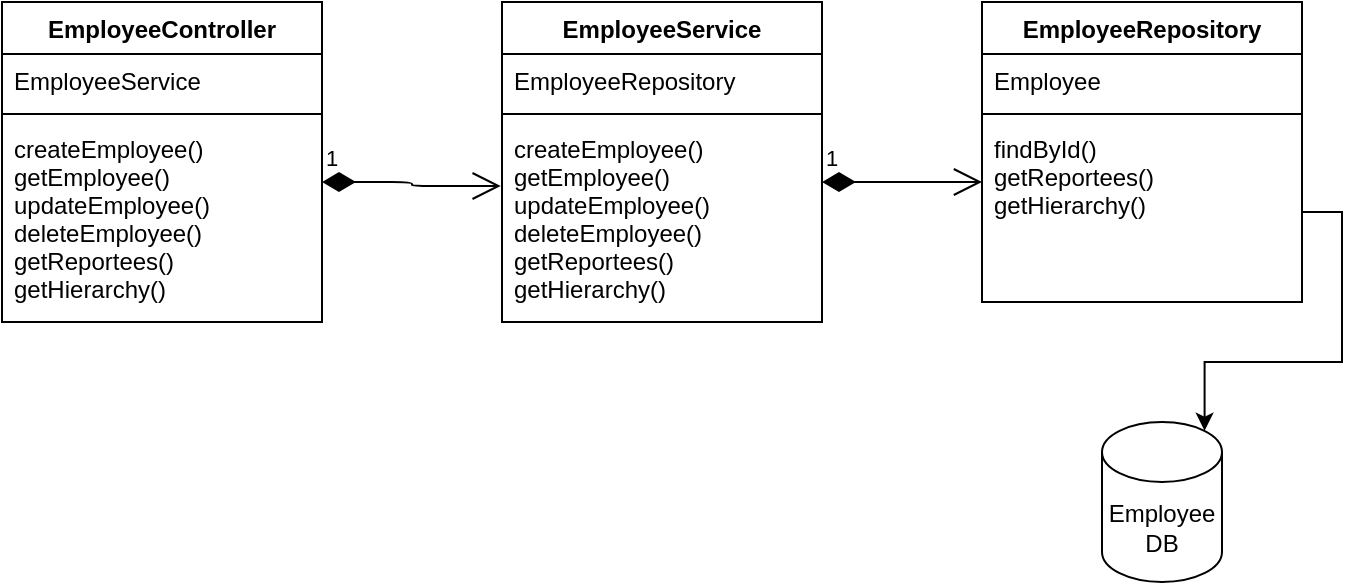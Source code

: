 <mxfile version="15.3.8" type="device"><diagram id="YsE855GNItTgL1lGC38H" name="Page-1"><mxGraphModel dx="782" dy="436" grid="1" gridSize="10" guides="1" tooltips="1" connect="1" arrows="1" fold="1" page="1" pageScale="1" pageWidth="850" pageHeight="1100" math="0" shadow="0"><root><mxCell id="0"/><mxCell id="1" parent="0"/><mxCell id="x5WYURaL6Y_cL1LU1-n_-12" value="EmployeeController" style="swimlane;fontStyle=1;align=center;verticalAlign=top;childLayout=stackLayout;horizontal=1;startSize=26;horizontalStack=0;resizeParent=1;resizeParentMax=0;resizeLast=0;collapsible=1;marginBottom=0;" vertex="1" parent="1"><mxGeometry x="50" y="100" width="160" height="160" as="geometry"/></mxCell><mxCell id="x5WYURaL6Y_cL1LU1-n_-13" value="EmployeeService" style="text;strokeColor=none;fillColor=none;align=left;verticalAlign=top;spacingLeft=4;spacingRight=4;overflow=hidden;rotatable=0;points=[[0,0.5],[1,0.5]];portConstraint=eastwest;" vertex="1" parent="x5WYURaL6Y_cL1LU1-n_-12"><mxGeometry y="26" width="160" height="26" as="geometry"/></mxCell><mxCell id="x5WYURaL6Y_cL1LU1-n_-14" value="" style="line;strokeWidth=1;fillColor=none;align=left;verticalAlign=middle;spacingTop=-1;spacingLeft=3;spacingRight=3;rotatable=0;labelPosition=right;points=[];portConstraint=eastwest;" vertex="1" parent="x5WYURaL6Y_cL1LU1-n_-12"><mxGeometry y="52" width="160" height="8" as="geometry"/></mxCell><mxCell id="x5WYURaL6Y_cL1LU1-n_-15" value="createEmployee()&#10;getEmployee()&#10;updateEmployee()&#10;deleteEmployee()&#10;getReportees()&#10;getHierarchy()" style="text;strokeColor=none;fillColor=none;align=left;verticalAlign=top;spacingLeft=4;spacingRight=4;overflow=hidden;rotatable=0;points=[[0,0.5],[1,0.5]];portConstraint=eastwest;" vertex="1" parent="x5WYURaL6Y_cL1LU1-n_-12"><mxGeometry y="60" width="160" height="100" as="geometry"/></mxCell><mxCell id="x5WYURaL6Y_cL1LU1-n_-20" value="EmployeeService" style="swimlane;fontStyle=1;align=center;verticalAlign=top;childLayout=stackLayout;horizontal=1;startSize=26;horizontalStack=0;resizeParent=1;resizeParentMax=0;resizeLast=0;collapsible=1;marginBottom=0;" vertex="1" parent="1"><mxGeometry x="300" y="100" width="160" height="160" as="geometry"/></mxCell><mxCell id="x5WYURaL6Y_cL1LU1-n_-21" value="EmployeeRepository" style="text;strokeColor=none;fillColor=none;align=left;verticalAlign=top;spacingLeft=4;spacingRight=4;overflow=hidden;rotatable=0;points=[[0,0.5],[1,0.5]];portConstraint=eastwest;" vertex="1" parent="x5WYURaL6Y_cL1LU1-n_-20"><mxGeometry y="26" width="160" height="26" as="geometry"/></mxCell><mxCell id="x5WYURaL6Y_cL1LU1-n_-22" value="" style="line;strokeWidth=1;fillColor=none;align=left;verticalAlign=middle;spacingTop=-1;spacingLeft=3;spacingRight=3;rotatable=0;labelPosition=right;points=[];portConstraint=eastwest;" vertex="1" parent="x5WYURaL6Y_cL1LU1-n_-20"><mxGeometry y="52" width="160" height="8" as="geometry"/></mxCell><mxCell id="x5WYURaL6Y_cL1LU1-n_-29" value="1" style="endArrow=open;html=1;endSize=12;startArrow=diamondThin;startSize=14;startFill=1;edgeStyle=orthogonalEdgeStyle;align=left;verticalAlign=bottom;entryX=-0.004;entryY=0.32;entryDx=0;entryDy=0;entryPerimeter=0;" edge="1" parent="x5WYURaL6Y_cL1LU1-n_-20" target="x5WYURaL6Y_cL1LU1-n_-23"><mxGeometry x="-1" y="3" relative="1" as="geometry"><mxPoint x="-90" y="90" as="sourcePoint"/><mxPoint x="70" y="90" as="targetPoint"/><Array as="points"><mxPoint x="-45" y="90"/><mxPoint x="-45" y="92"/></Array></mxGeometry></mxCell><mxCell id="x5WYURaL6Y_cL1LU1-n_-23" value="createEmployee()&#10;getEmployee()&#10;updateEmployee()&#10;deleteEmployee()&#10;getReportees()&#10;getHierarchy()&#10;&#10;" style="text;strokeColor=none;fillColor=none;align=left;verticalAlign=top;spacingLeft=4;spacingRight=4;overflow=hidden;rotatable=0;points=[[0,0.5],[1,0.5]];portConstraint=eastwest;" vertex="1" parent="x5WYURaL6Y_cL1LU1-n_-20"><mxGeometry y="60" width="160" height="100" as="geometry"/></mxCell><mxCell id="x5WYURaL6Y_cL1LU1-n_-24" value="EmployeeRepository" style="swimlane;fontStyle=1;align=center;verticalAlign=top;childLayout=stackLayout;horizontal=1;startSize=26;horizontalStack=0;resizeParent=1;resizeParentMax=0;resizeLast=0;collapsible=1;marginBottom=0;" vertex="1" parent="1"><mxGeometry x="540" y="100" width="160" height="150" as="geometry"><mxRectangle x="540" y="100" width="150" height="26" as="alternateBounds"/></mxGeometry></mxCell><mxCell id="x5WYURaL6Y_cL1LU1-n_-25" value="Employee" style="text;strokeColor=none;fillColor=none;align=left;verticalAlign=top;spacingLeft=4;spacingRight=4;overflow=hidden;rotatable=0;points=[[0,0.5],[1,0.5]];portConstraint=eastwest;" vertex="1" parent="x5WYURaL6Y_cL1LU1-n_-24"><mxGeometry y="26" width="160" height="26" as="geometry"/></mxCell><mxCell id="x5WYURaL6Y_cL1LU1-n_-26" value="" style="line;strokeWidth=1;fillColor=none;align=left;verticalAlign=middle;spacingTop=-1;spacingLeft=3;spacingRight=3;rotatable=0;labelPosition=right;points=[];portConstraint=eastwest;" vertex="1" parent="x5WYURaL6Y_cL1LU1-n_-24"><mxGeometry y="52" width="160" height="8" as="geometry"/></mxCell><mxCell id="x5WYURaL6Y_cL1LU1-n_-31" value="1" style="endArrow=open;html=1;endSize=12;startArrow=diamondThin;startSize=14;startFill=1;edgeStyle=orthogonalEdgeStyle;align=left;verticalAlign=bottom;" edge="1" parent="x5WYURaL6Y_cL1LU1-n_-24"><mxGeometry x="-1" y="3" relative="1" as="geometry"><mxPoint x="-80" y="90" as="sourcePoint"/><mxPoint y="90" as="targetPoint"/></mxGeometry></mxCell><mxCell id="x5WYURaL6Y_cL1LU1-n_-27" value="findById()&#10;getReportees()&#10;getHierarchy()" style="text;strokeColor=none;fillColor=none;align=left;verticalAlign=top;spacingLeft=4;spacingRight=4;overflow=hidden;rotatable=0;points=[[0,0.5],[1,0.5]];portConstraint=eastwest;" vertex="1" parent="x5WYURaL6Y_cL1LU1-n_-24"><mxGeometry y="60" width="160" height="90" as="geometry"/></mxCell><mxCell id="x5WYURaL6Y_cL1LU1-n_-32" value="Employee DB" style="shape=cylinder3;whiteSpace=wrap;html=1;boundedLbl=1;backgroundOutline=1;size=15;" vertex="1" parent="1"><mxGeometry x="600" y="310" width="60" height="80" as="geometry"/></mxCell><mxCell id="x5WYURaL6Y_cL1LU1-n_-35" style="edgeStyle=orthogonalEdgeStyle;rounded=0;orthogonalLoop=1;jettySize=auto;html=1;entryX=0.855;entryY=0;entryDx=0;entryDy=4.35;entryPerimeter=0;" edge="1" parent="1" source="x5WYURaL6Y_cL1LU1-n_-27" target="x5WYURaL6Y_cL1LU1-n_-32"><mxGeometry relative="1" as="geometry"/></mxCell></root></mxGraphModel></diagram></mxfile>